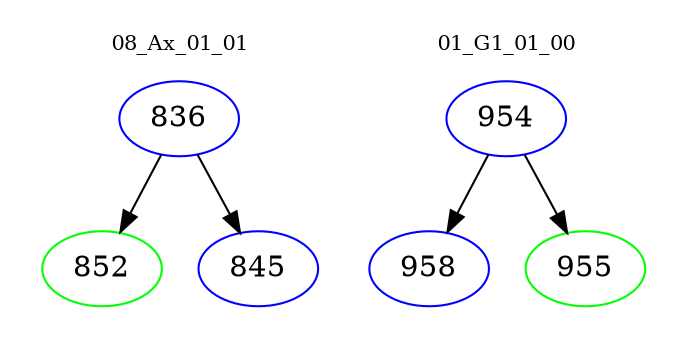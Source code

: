 digraph{
subgraph cluster_0 {
color = white
label = "08_Ax_01_01";
fontsize=10;
T0_836 [label="836", color="blue"]
T0_836 -> T0_852 [color="black"]
T0_852 [label="852", color="green"]
T0_836 -> T0_845 [color="black"]
T0_845 [label="845", color="blue"]
}
subgraph cluster_1 {
color = white
label = "01_G1_01_00";
fontsize=10;
T1_954 [label="954", color="blue"]
T1_954 -> T1_958 [color="black"]
T1_958 [label="958", color="blue"]
T1_954 -> T1_955 [color="black"]
T1_955 [label="955", color="green"]
}
}
